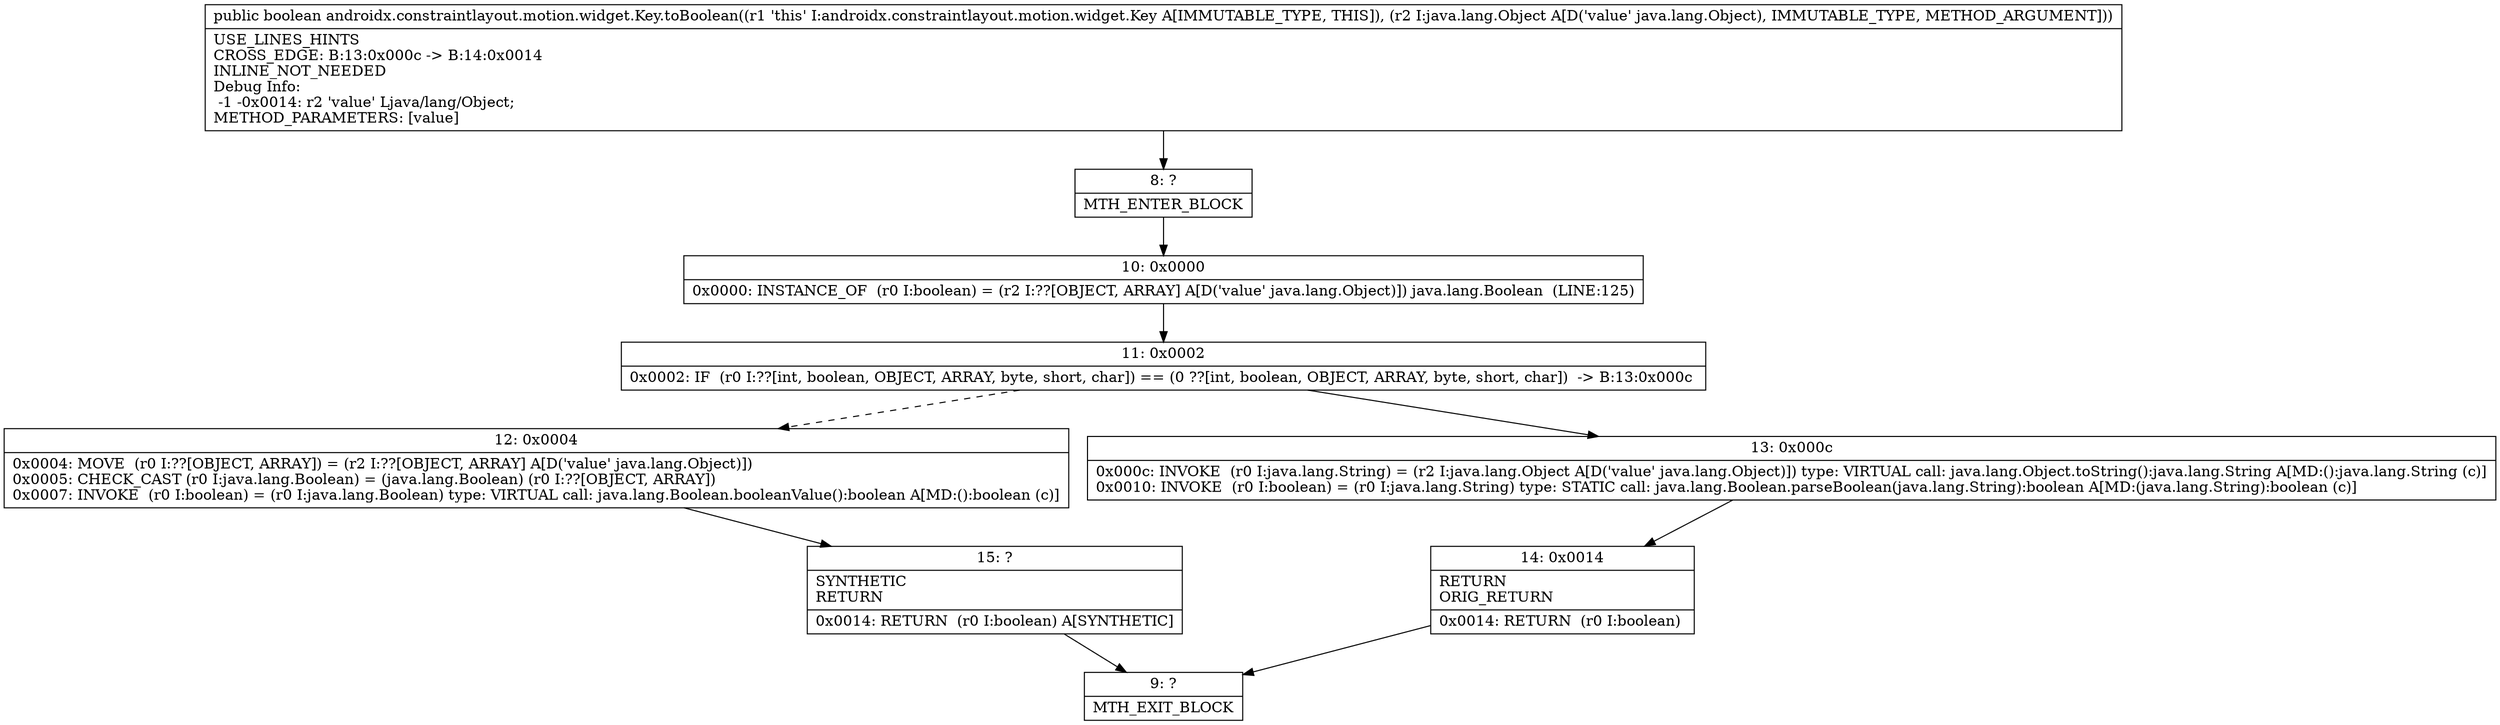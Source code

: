 digraph "CFG forandroidx.constraintlayout.motion.widget.Key.toBoolean(Ljava\/lang\/Object;)Z" {
Node_8 [shape=record,label="{8\:\ ?|MTH_ENTER_BLOCK\l}"];
Node_10 [shape=record,label="{10\:\ 0x0000|0x0000: INSTANCE_OF  (r0 I:boolean) = (r2 I:??[OBJECT, ARRAY] A[D('value' java.lang.Object)]) java.lang.Boolean  (LINE:125)\l}"];
Node_11 [shape=record,label="{11\:\ 0x0002|0x0002: IF  (r0 I:??[int, boolean, OBJECT, ARRAY, byte, short, char]) == (0 ??[int, boolean, OBJECT, ARRAY, byte, short, char])  \-\> B:13:0x000c \l}"];
Node_12 [shape=record,label="{12\:\ 0x0004|0x0004: MOVE  (r0 I:??[OBJECT, ARRAY]) = (r2 I:??[OBJECT, ARRAY] A[D('value' java.lang.Object)]) \l0x0005: CHECK_CAST (r0 I:java.lang.Boolean) = (java.lang.Boolean) (r0 I:??[OBJECT, ARRAY]) \l0x0007: INVOKE  (r0 I:boolean) = (r0 I:java.lang.Boolean) type: VIRTUAL call: java.lang.Boolean.booleanValue():boolean A[MD:():boolean (c)]\l}"];
Node_15 [shape=record,label="{15\:\ ?|SYNTHETIC\lRETURN\l|0x0014: RETURN  (r0 I:boolean) A[SYNTHETIC]\l}"];
Node_9 [shape=record,label="{9\:\ ?|MTH_EXIT_BLOCK\l}"];
Node_13 [shape=record,label="{13\:\ 0x000c|0x000c: INVOKE  (r0 I:java.lang.String) = (r2 I:java.lang.Object A[D('value' java.lang.Object)]) type: VIRTUAL call: java.lang.Object.toString():java.lang.String A[MD:():java.lang.String (c)]\l0x0010: INVOKE  (r0 I:boolean) = (r0 I:java.lang.String) type: STATIC call: java.lang.Boolean.parseBoolean(java.lang.String):boolean A[MD:(java.lang.String):boolean (c)]\l}"];
Node_14 [shape=record,label="{14\:\ 0x0014|RETURN\lORIG_RETURN\l|0x0014: RETURN  (r0 I:boolean) \l}"];
MethodNode[shape=record,label="{public boolean androidx.constraintlayout.motion.widget.Key.toBoolean((r1 'this' I:androidx.constraintlayout.motion.widget.Key A[IMMUTABLE_TYPE, THIS]), (r2 I:java.lang.Object A[D('value' java.lang.Object), IMMUTABLE_TYPE, METHOD_ARGUMENT]))  | USE_LINES_HINTS\lCROSS_EDGE: B:13:0x000c \-\> B:14:0x0014\lINLINE_NOT_NEEDED\lDebug Info:\l  \-1 \-0x0014: r2 'value' Ljava\/lang\/Object;\lMETHOD_PARAMETERS: [value]\l}"];
MethodNode -> Node_8;Node_8 -> Node_10;
Node_10 -> Node_11;
Node_11 -> Node_12[style=dashed];
Node_11 -> Node_13;
Node_12 -> Node_15;
Node_15 -> Node_9;
Node_13 -> Node_14;
Node_14 -> Node_9;
}

